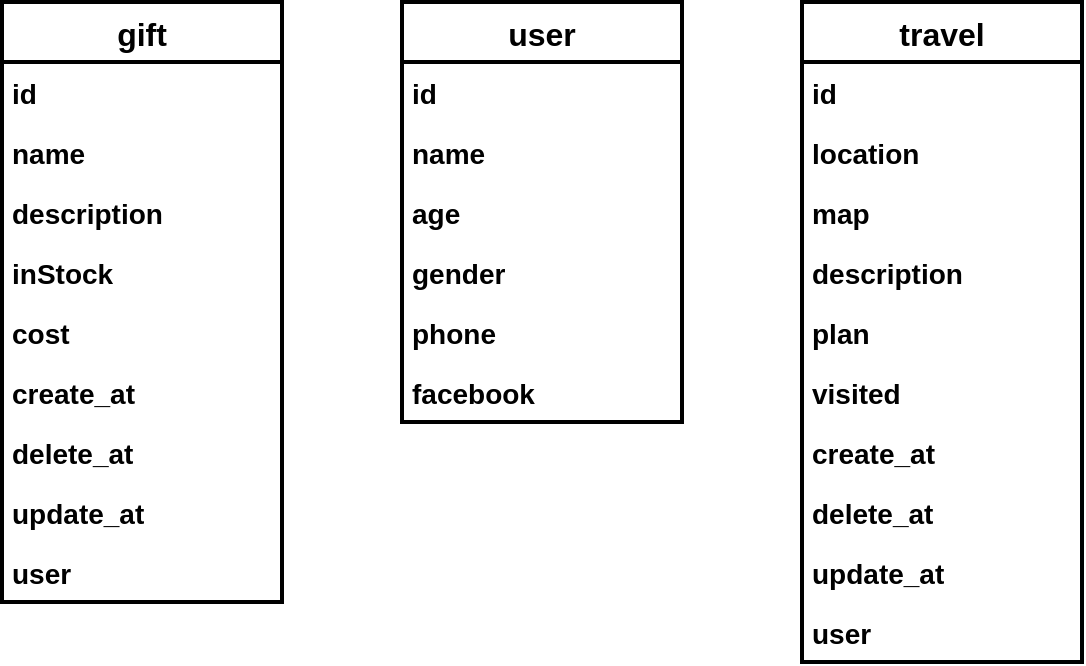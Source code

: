 <mxfile version="16.4.3" type="github">
  <diagram id="5pmO3ivGMlU3T04eYpSR" name="Page-1">
    <mxGraphModel dx="804" dy="522" grid="1" gridSize="10" guides="1" tooltips="1" connect="1" arrows="1" fold="1" page="1" pageScale="1" pageWidth="1169" pageHeight="1654" math="0" shadow="0">
      <root>
        <mxCell id="0" />
        <mxCell id="1" parent="0" />
        <mxCell id="8UxV4Z085A8Kyjkwwr6z-4" value="gift" style="swimlane;fontStyle=1;childLayout=stackLayout;horizontal=1;startSize=30;horizontalStack=0;resizeParent=1;resizeParentMax=0;resizeLast=0;collapsible=1;marginBottom=0;strokeWidth=2;fontSize=16;" vertex="1" parent="1">
          <mxGeometry x="80" y="40" width="140" height="300" as="geometry" />
        </mxCell>
        <mxCell id="8UxV4Z085A8Kyjkwwr6z-5" value="id" style="text;strokeColor=none;fillColor=none;align=left;verticalAlign=middle;spacingLeft=4;spacingRight=4;overflow=hidden;points=[[0,0.5],[1,0.5]];portConstraint=eastwest;rotatable=0;fontStyle=1;fontSize=14;spacing=1;spacingTop=0;horizontal=1;" vertex="1" parent="8UxV4Z085A8Kyjkwwr6z-4">
          <mxGeometry y="30" width="140" height="30" as="geometry" />
        </mxCell>
        <mxCell id="8UxV4Z085A8Kyjkwwr6z-6" value="name" style="text;strokeColor=none;fillColor=none;align=left;verticalAlign=middle;spacingLeft=4;spacingRight=4;overflow=hidden;points=[[0,0.5],[1,0.5]];portConstraint=eastwest;rotatable=0;fontStyle=1;fontSize=14;spacing=1;spacingTop=0;horizontal=1;" vertex="1" parent="8UxV4Z085A8Kyjkwwr6z-4">
          <mxGeometry y="60" width="140" height="30" as="geometry" />
        </mxCell>
        <mxCell id="8UxV4Z085A8Kyjkwwr6z-8" value="description" style="text;strokeColor=none;fillColor=none;align=left;verticalAlign=middle;spacingLeft=4;spacingRight=4;overflow=hidden;points=[[0,0.5],[1,0.5]];portConstraint=eastwest;rotatable=0;fontStyle=1;fontSize=14;spacing=1;spacingTop=0;horizontal=1;" vertex="1" parent="8UxV4Z085A8Kyjkwwr6z-4">
          <mxGeometry y="90" width="140" height="30" as="geometry" />
        </mxCell>
        <mxCell id="8UxV4Z085A8Kyjkwwr6z-7" value="inStock" style="text;strokeColor=none;fillColor=none;align=left;verticalAlign=middle;spacingLeft=4;spacingRight=4;overflow=hidden;points=[[0,0.5],[1,0.5]];portConstraint=eastwest;rotatable=0;fontStyle=1;fontSize=14;spacing=1;spacingTop=0;horizontal=1;" vertex="1" parent="8UxV4Z085A8Kyjkwwr6z-4">
          <mxGeometry y="120" width="140" height="30" as="geometry" />
        </mxCell>
        <mxCell id="8UxV4Z085A8Kyjkwwr6z-10" value="cost" style="text;strokeColor=none;fillColor=none;align=left;verticalAlign=middle;spacingLeft=4;spacingRight=4;overflow=hidden;points=[[0,0.5],[1,0.5]];portConstraint=eastwest;rotatable=0;fontStyle=1;fontSize=14;spacing=1;spacingTop=0;horizontal=1;" vertex="1" parent="8UxV4Z085A8Kyjkwwr6z-4">
          <mxGeometry y="150" width="140" height="30" as="geometry" />
        </mxCell>
        <mxCell id="8UxV4Z085A8Kyjkwwr6z-9" value="create_at" style="text;strokeColor=none;fillColor=none;align=left;verticalAlign=middle;spacingLeft=4;spacingRight=4;overflow=hidden;points=[[0,0.5],[1,0.5]];portConstraint=eastwest;rotatable=0;fontStyle=1;fontSize=14;spacing=1;spacingTop=0;horizontal=1;" vertex="1" parent="8UxV4Z085A8Kyjkwwr6z-4">
          <mxGeometry y="180" width="140" height="30" as="geometry" />
        </mxCell>
        <mxCell id="8UxV4Z085A8Kyjkwwr6z-12" value="delete_at" style="text;strokeColor=none;fillColor=none;align=left;verticalAlign=middle;spacingLeft=4;spacingRight=4;overflow=hidden;points=[[0,0.5],[1,0.5]];portConstraint=eastwest;rotatable=0;fontStyle=1;fontSize=14;spacing=1;spacingTop=0;horizontal=1;" vertex="1" parent="8UxV4Z085A8Kyjkwwr6z-4">
          <mxGeometry y="210" width="140" height="30" as="geometry" />
        </mxCell>
        <mxCell id="8UxV4Z085A8Kyjkwwr6z-11" value="update_at" style="text;strokeColor=none;fillColor=none;align=left;verticalAlign=middle;spacingLeft=4;spacingRight=4;overflow=hidden;points=[[0,0.5],[1,0.5]];portConstraint=eastwest;rotatable=0;fontStyle=1;fontSize=14;spacing=1;spacingTop=0;horizontal=1;" vertex="1" parent="8UxV4Z085A8Kyjkwwr6z-4">
          <mxGeometry y="240" width="140" height="30" as="geometry" />
        </mxCell>
        <mxCell id="8UxV4Z085A8Kyjkwwr6z-13" value="user" style="text;strokeColor=none;fillColor=none;align=left;verticalAlign=middle;spacingLeft=4;spacingRight=4;overflow=hidden;points=[[0,0.5],[1,0.5]];portConstraint=eastwest;rotatable=0;fontStyle=1;fontSize=14;spacing=1;spacingTop=0;horizontal=1;" vertex="1" parent="8UxV4Z085A8Kyjkwwr6z-4">
          <mxGeometry y="270" width="140" height="30" as="geometry" />
        </mxCell>
        <mxCell id="8UxV4Z085A8Kyjkwwr6z-14" value="user" style="swimlane;fontStyle=1;childLayout=stackLayout;horizontal=1;startSize=30;horizontalStack=0;resizeParent=1;resizeParentMax=0;resizeLast=0;collapsible=1;marginBottom=0;strokeWidth=2;fontSize=16;" vertex="1" parent="1">
          <mxGeometry x="280" y="40" width="140" height="210" as="geometry" />
        </mxCell>
        <mxCell id="8UxV4Z085A8Kyjkwwr6z-15" value="id" style="text;strokeColor=none;fillColor=none;align=left;verticalAlign=middle;spacingLeft=4;spacingRight=4;overflow=hidden;points=[[0,0.5],[1,0.5]];portConstraint=eastwest;rotatable=0;fontStyle=1;fontSize=14;spacing=1;spacingTop=0;horizontal=1;" vertex="1" parent="8UxV4Z085A8Kyjkwwr6z-14">
          <mxGeometry y="30" width="140" height="30" as="geometry" />
        </mxCell>
        <mxCell id="8UxV4Z085A8Kyjkwwr6z-16" value="name" style="text;strokeColor=none;fillColor=none;align=left;verticalAlign=middle;spacingLeft=4;spacingRight=4;overflow=hidden;points=[[0,0.5],[1,0.5]];portConstraint=eastwest;rotatable=0;fontStyle=1;fontSize=14;spacing=1;spacingTop=0;horizontal=1;" vertex="1" parent="8UxV4Z085A8Kyjkwwr6z-14">
          <mxGeometry y="60" width="140" height="30" as="geometry" />
        </mxCell>
        <mxCell id="8UxV4Z085A8Kyjkwwr6z-17" value="age" style="text;strokeColor=none;fillColor=none;align=left;verticalAlign=middle;spacingLeft=4;spacingRight=4;overflow=hidden;points=[[0,0.5],[1,0.5]];portConstraint=eastwest;rotatable=0;fontStyle=1;fontSize=14;spacing=1;spacingTop=0;horizontal=1;" vertex="1" parent="8UxV4Z085A8Kyjkwwr6z-14">
          <mxGeometry y="90" width="140" height="30" as="geometry" />
        </mxCell>
        <mxCell id="8UxV4Z085A8Kyjkwwr6z-18" value="gender" style="text;strokeColor=none;fillColor=none;align=left;verticalAlign=middle;spacingLeft=4;spacingRight=4;overflow=hidden;points=[[0,0.5],[1,0.5]];portConstraint=eastwest;rotatable=0;fontStyle=1;fontSize=14;spacing=1;spacingTop=0;horizontal=1;" vertex="1" parent="8UxV4Z085A8Kyjkwwr6z-14">
          <mxGeometry y="120" width="140" height="30" as="geometry" />
        </mxCell>
        <mxCell id="8UxV4Z085A8Kyjkwwr6z-19" value="phone" style="text;strokeColor=none;fillColor=none;align=left;verticalAlign=middle;spacingLeft=4;spacingRight=4;overflow=hidden;points=[[0,0.5],[1,0.5]];portConstraint=eastwest;rotatable=0;fontStyle=1;fontSize=14;spacing=1;spacingTop=0;horizontal=1;" vertex="1" parent="8UxV4Z085A8Kyjkwwr6z-14">
          <mxGeometry y="150" width="140" height="30" as="geometry" />
        </mxCell>
        <mxCell id="8UxV4Z085A8Kyjkwwr6z-20" value="facebook" style="text;strokeColor=none;fillColor=none;align=left;verticalAlign=middle;spacingLeft=4;spacingRight=4;overflow=hidden;points=[[0,0.5],[1,0.5]];portConstraint=eastwest;rotatable=0;fontStyle=1;fontSize=14;spacing=1;spacingTop=0;horizontal=1;" vertex="1" parent="8UxV4Z085A8Kyjkwwr6z-14">
          <mxGeometry y="180" width="140" height="30" as="geometry" />
        </mxCell>
        <mxCell id="8UxV4Z085A8Kyjkwwr6z-24" value="travel" style="swimlane;fontStyle=1;childLayout=stackLayout;horizontal=1;startSize=30;horizontalStack=0;resizeParent=1;resizeParentMax=0;resizeLast=0;collapsible=1;marginBottom=0;strokeWidth=2;fontSize=16;" vertex="1" parent="1">
          <mxGeometry x="480" y="40" width="140" height="330" as="geometry" />
        </mxCell>
        <mxCell id="8UxV4Z085A8Kyjkwwr6z-25" value="id" style="text;strokeColor=none;fillColor=none;align=left;verticalAlign=middle;spacingLeft=4;spacingRight=4;overflow=hidden;points=[[0,0.5],[1,0.5]];portConstraint=eastwest;rotatable=0;fontStyle=1;fontSize=14;spacing=1;spacingTop=0;horizontal=1;" vertex="1" parent="8UxV4Z085A8Kyjkwwr6z-24">
          <mxGeometry y="30" width="140" height="30" as="geometry" />
        </mxCell>
        <mxCell id="8UxV4Z085A8Kyjkwwr6z-26" value="location" style="text;strokeColor=none;fillColor=none;align=left;verticalAlign=middle;spacingLeft=4;spacingRight=4;overflow=hidden;points=[[0,0.5],[1,0.5]];portConstraint=eastwest;rotatable=0;fontStyle=1;fontSize=14;spacing=1;spacingTop=0;horizontal=1;" vertex="1" parent="8UxV4Z085A8Kyjkwwr6z-24">
          <mxGeometry y="60" width="140" height="30" as="geometry" />
        </mxCell>
        <mxCell id="8UxV4Z085A8Kyjkwwr6z-27" value="map" style="text;strokeColor=none;fillColor=none;align=left;verticalAlign=middle;spacingLeft=4;spacingRight=4;overflow=hidden;points=[[0,0.5],[1,0.5]];portConstraint=eastwest;rotatable=0;fontStyle=1;fontSize=14;spacing=1;spacingTop=0;horizontal=1;" vertex="1" parent="8UxV4Z085A8Kyjkwwr6z-24">
          <mxGeometry y="90" width="140" height="30" as="geometry" />
        </mxCell>
        <mxCell id="8UxV4Z085A8Kyjkwwr6z-28" value="description" style="text;strokeColor=none;fillColor=none;align=left;verticalAlign=middle;spacingLeft=4;spacingRight=4;overflow=hidden;points=[[0,0.5],[1,0.5]];portConstraint=eastwest;rotatable=0;fontStyle=1;fontSize=14;spacing=1;spacingTop=0;horizontal=1;" vertex="1" parent="8UxV4Z085A8Kyjkwwr6z-24">
          <mxGeometry y="120" width="140" height="30" as="geometry" />
        </mxCell>
        <mxCell id="8UxV4Z085A8Kyjkwwr6z-30" value="plan" style="text;strokeColor=none;fillColor=none;align=left;verticalAlign=middle;spacingLeft=4;spacingRight=4;overflow=hidden;points=[[0,0.5],[1,0.5]];portConstraint=eastwest;rotatable=0;fontStyle=1;fontSize=14;spacing=1;spacingTop=0;horizontal=1;" vertex="1" parent="8UxV4Z085A8Kyjkwwr6z-24">
          <mxGeometry y="150" width="140" height="30" as="geometry" />
        </mxCell>
        <mxCell id="8UxV4Z085A8Kyjkwwr6z-29" value="visited" style="text;strokeColor=none;fillColor=none;align=left;verticalAlign=middle;spacingLeft=4;spacingRight=4;overflow=hidden;points=[[0,0.5],[1,0.5]];portConstraint=eastwest;rotatable=0;fontStyle=1;fontSize=14;spacing=1;spacingTop=0;horizontal=1;" vertex="1" parent="8UxV4Z085A8Kyjkwwr6z-24">
          <mxGeometry y="180" width="140" height="30" as="geometry" />
        </mxCell>
        <mxCell id="8UxV4Z085A8Kyjkwwr6z-34" value="create_at" style="text;strokeColor=none;fillColor=none;align=left;verticalAlign=middle;spacingLeft=4;spacingRight=4;overflow=hidden;points=[[0,0.5],[1,0.5]];portConstraint=eastwest;rotatable=0;fontStyle=1;fontSize=14;spacing=1;spacingTop=0;horizontal=1;" vertex="1" parent="8UxV4Z085A8Kyjkwwr6z-24">
          <mxGeometry y="210" width="140" height="30" as="geometry" />
        </mxCell>
        <mxCell id="8UxV4Z085A8Kyjkwwr6z-31" value="delete_at" style="text;strokeColor=none;fillColor=none;align=left;verticalAlign=middle;spacingLeft=4;spacingRight=4;overflow=hidden;points=[[0,0.5],[1,0.5]];portConstraint=eastwest;rotatable=0;fontStyle=1;fontSize=14;spacing=1;spacingTop=0;horizontal=1;" vertex="1" parent="8UxV4Z085A8Kyjkwwr6z-24">
          <mxGeometry y="240" width="140" height="30" as="geometry" />
        </mxCell>
        <mxCell id="8UxV4Z085A8Kyjkwwr6z-32" value="update_at" style="text;strokeColor=none;fillColor=none;align=left;verticalAlign=middle;spacingLeft=4;spacingRight=4;overflow=hidden;points=[[0,0.5],[1,0.5]];portConstraint=eastwest;rotatable=0;fontStyle=1;fontSize=14;spacing=1;spacingTop=0;horizontal=1;" vertex="1" parent="8UxV4Z085A8Kyjkwwr6z-24">
          <mxGeometry y="270" width="140" height="30" as="geometry" />
        </mxCell>
        <mxCell id="8UxV4Z085A8Kyjkwwr6z-33" value="user" style="text;strokeColor=none;fillColor=none;align=left;verticalAlign=middle;spacingLeft=4;spacingRight=4;overflow=hidden;points=[[0,0.5],[1,0.5]];portConstraint=eastwest;rotatable=0;fontStyle=1;fontSize=14;spacing=1;spacingTop=0;horizontal=1;" vertex="1" parent="8UxV4Z085A8Kyjkwwr6z-24">
          <mxGeometry y="300" width="140" height="30" as="geometry" />
        </mxCell>
      </root>
    </mxGraphModel>
  </diagram>
</mxfile>
